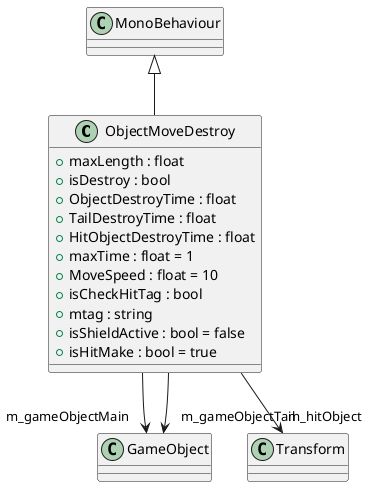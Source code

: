 @startuml
class ObjectMoveDestroy {
    + maxLength : float
    + isDestroy : bool
    + ObjectDestroyTime : float
    + TailDestroyTime : float
    + HitObjectDestroyTime : float
    + maxTime : float = 1
    + MoveSpeed : float = 10
    + isCheckHitTag : bool
    + mtag : string
    + isShieldActive : bool = false
    + isHitMake : bool = true
}
MonoBehaviour <|-- ObjectMoveDestroy
ObjectMoveDestroy --> "m_gameObjectMain" GameObject
ObjectMoveDestroy --> "m_gameObjectTail" GameObject
ObjectMoveDestroy --> "m_hitObject" Transform
@enduml
